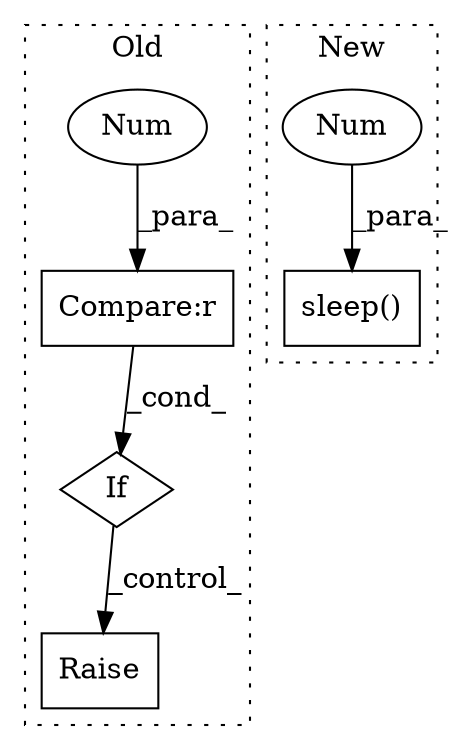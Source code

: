 digraph G {
subgraph cluster0 {
1 [label="If" a="96" s="3828" l="3" shape="diamond"];
4 [label="Compare:r" a="40" s="3831" l="8" shape="box"];
5 [label="Num" a="76" s="3838" l="1" shape="ellipse"];
6 [label="Raise" a="91" s="3861" l="6" shape="box"];
label = "Old";
style="dotted";
}
subgraph cluster1 {
2 [label="sleep()" a="75" s="3829,3841" l="11,1" shape="box"];
3 [label="Num" a="76" s="3840" l="1" shape="ellipse"];
label = "New";
style="dotted";
}
1 -> 6 [label="_control_"];
3 -> 2 [label="_para_"];
4 -> 1 [label="_cond_"];
5 -> 4 [label="_para_"];
}